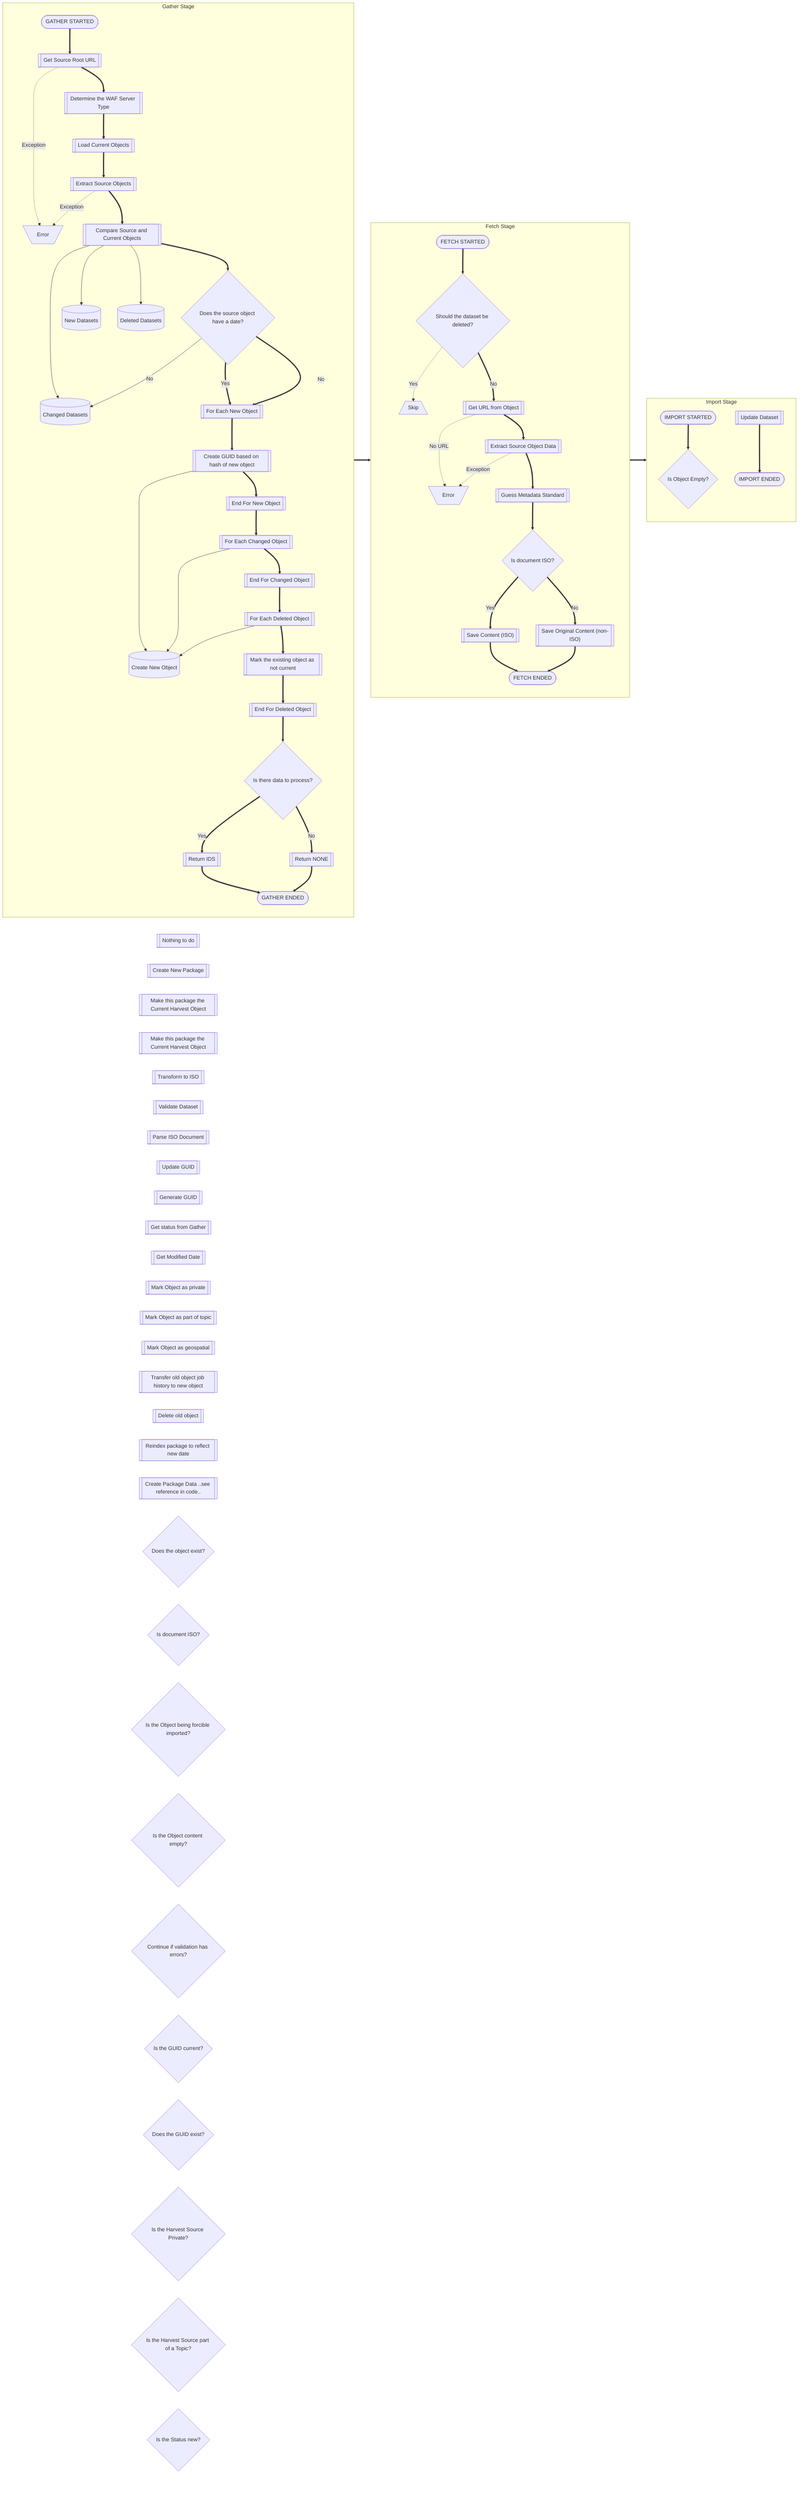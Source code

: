 flowchart LR

  %% Algorithm
  gather_stage ==> fetch_stage
  fetch_stage ==> import_stage

  subgraph gather_stage [Gather Stage]
    direction TB
    gs([GATHER STARTED])
    ge([GATHER ENDED])
    gs ==> get_source_url
    get_source_url-. Exception .-> error
    get_source_url ==> _get_scraper
    _get_scraper ==> get_current_objects
    get_current_objects ==> _extract_waf
    _extract_waf-. Exception .-> error
    _extract_waf ==> compare
    compare ==> is_date_present
    compare --> new_datasets
    compare --> deleted_datasets
    compare --> changed_datasets
    is_date_present -- No --> changed_datasets
    is_date_present == Yes ==> for_each_new
    is_date_present == No ==> for_each_new
    for_each_new ==> hash_new
    hash_new --> create_object
    hash_new ==> end_each_new
    end_each_new ==> for_each_changed
    for_each_changed --> create_object
    for_each_changed ==> end_each_changed
    end_each_changed ==> for_each_deleted
    for_each_deleted --> create_object
    for_each_deleted ==> make_not_current
    make_not_current ==> end_each_deleted
    end_each_deleted ==> is_ids
    is_ids == Yes ==> return_ids
    is_ids == No ==> return_none
    return_ids ==> ge
    return_none ==> ge
  end
  subgraph fetch_stage [Fetch Stage]
    direction TB
    fs([FETCH STARTED])
    fe([FETCH ENDED])
    fs ==> is_delete
    is_delete-. Yes .-> skip
    is_delete == No ==> get_location
    get_location-. No URL .-> error_2
    get_location ==> get_data
    get_data-. Exception .-> error_2
    get_data ==> guess_standard
    guess_standard ==> is_iso
    is_iso == Yes ==> save_content
    is_iso == No ==> save_original_document
    save_content ==> fe
    save_original_document ==> fe
  end
  subgraph import_stage [Import Stage]
    direction TB
    is([IMPORT STARTED])
    ie([IMPORT ENDED])
    is ==> is_object_empty
    update ==> ie
  end

  %% Data
  error[\Error/]
  error_2[\Error/]
  skip[/Skip\]
  new_datasets[(New Datasets)]
  deleted_datasets[(Deleted Datasets)]
  changed_datasets[(Changed Datasets)]
  create_object[(Create New Object)]

  %% Functons
  get_source_url[[Get Source Root URL]]
  _get_scraper[[Determine the WAF Server Type]]
  get_current_objects[[Load Current Objects]]
  _extract_waf[[Extract Source Objects]]
  compare[[Compare Source and Current Objects]]
  for_each_new[[For Each New Object]]
  hash_new[[Create GUID based on hash of new object]]
  end_each_new[[End For New Object]]
  for_each_changed[[For Each Changed Object]]
  end_each_changed[[End For Changed Object]]
  for_each_deleted[[For Each Deleted Object]]
  make_not_current[[Mark the existing object as not current]]
  end_each_deleted[[End For Deleted Object]]
  return_ids[[Return IDS]]
  return_none[[Return NONE]]
  get_location[[Get URL from Object]]
  get_data[[Extract Source Object Data]]
  guess_standard[[Guess Metadata Standard]]
  save_content[["Save Content (ISO)"]]
  save_original_document[["Save Original Content (non-ISO)"]]

  update[[Update Dataset]]
  do_nothing[[Nothing to do]]
  create[[Create New Package]]
  update_object_reference[[Make this package the Current Harvest Object]]
  update_object_reference_2[[Make this package the Current Harvest Object]]
  transform_to_iso[[Transform to ISO]]
  _validate_document[[Validate Dataset]]
  parse_iso[[Parse ISO Document]]
  update_guid[[Update GUID]]
  generate_guid[[Generate GUID]]
  check_status_from_gather[[Get status from Gather]]
  get_modified_date[[Get Modified Date]]
  mark_object_private[[Mark Object as private]]
  mark_object_part_of_topic[[Mark Object as part of topic]]
  mark_as_geospatial[[Mark Object as geospatial]]
  transfer_job_history[[Transfer old object job history to new object]]
  delete_old_object[[Delete old object]]
  reindex_package[[Reindex package to reflect new date]]
  %% Spatial Package Create: https://github.com/ckan/ckanext-spatial/blob/e59a295431247fcd605fe55bb4fd9a2ecfc28d2b/ckanext/spatial/harvesters/base.py#L233-L492
  spatial_package_create[[Create Package Data ..see reference in code..]]


  %% Conditional Checks
  is_date_present{Does the source object have a date?}
  is_ids{Is there data to process?}
  is_existing_object{Does the object exist?}
  is_iso{Is document ISO?}
  is_iso_2{Is document ISO?}
  is_object_empty{Is Object Empty?}
  is_force_import{Is the Object being forcible imported?}
  is_object_content_empty{Is the Object content empty?}
  continue_on_validation_errors{Continue if validation has errors?}
  is_guid_current{Is the GUID current?}
  is_guid_present{Does the GUID exist?}
  is_delete{Should the dataset be deleted?}
  is_source_private{Is the Harvest Source Private?}
  is_source_part_of_topic{Is the Harvest Source part of a Topic?}
  is_status_new{Is the Status new?}